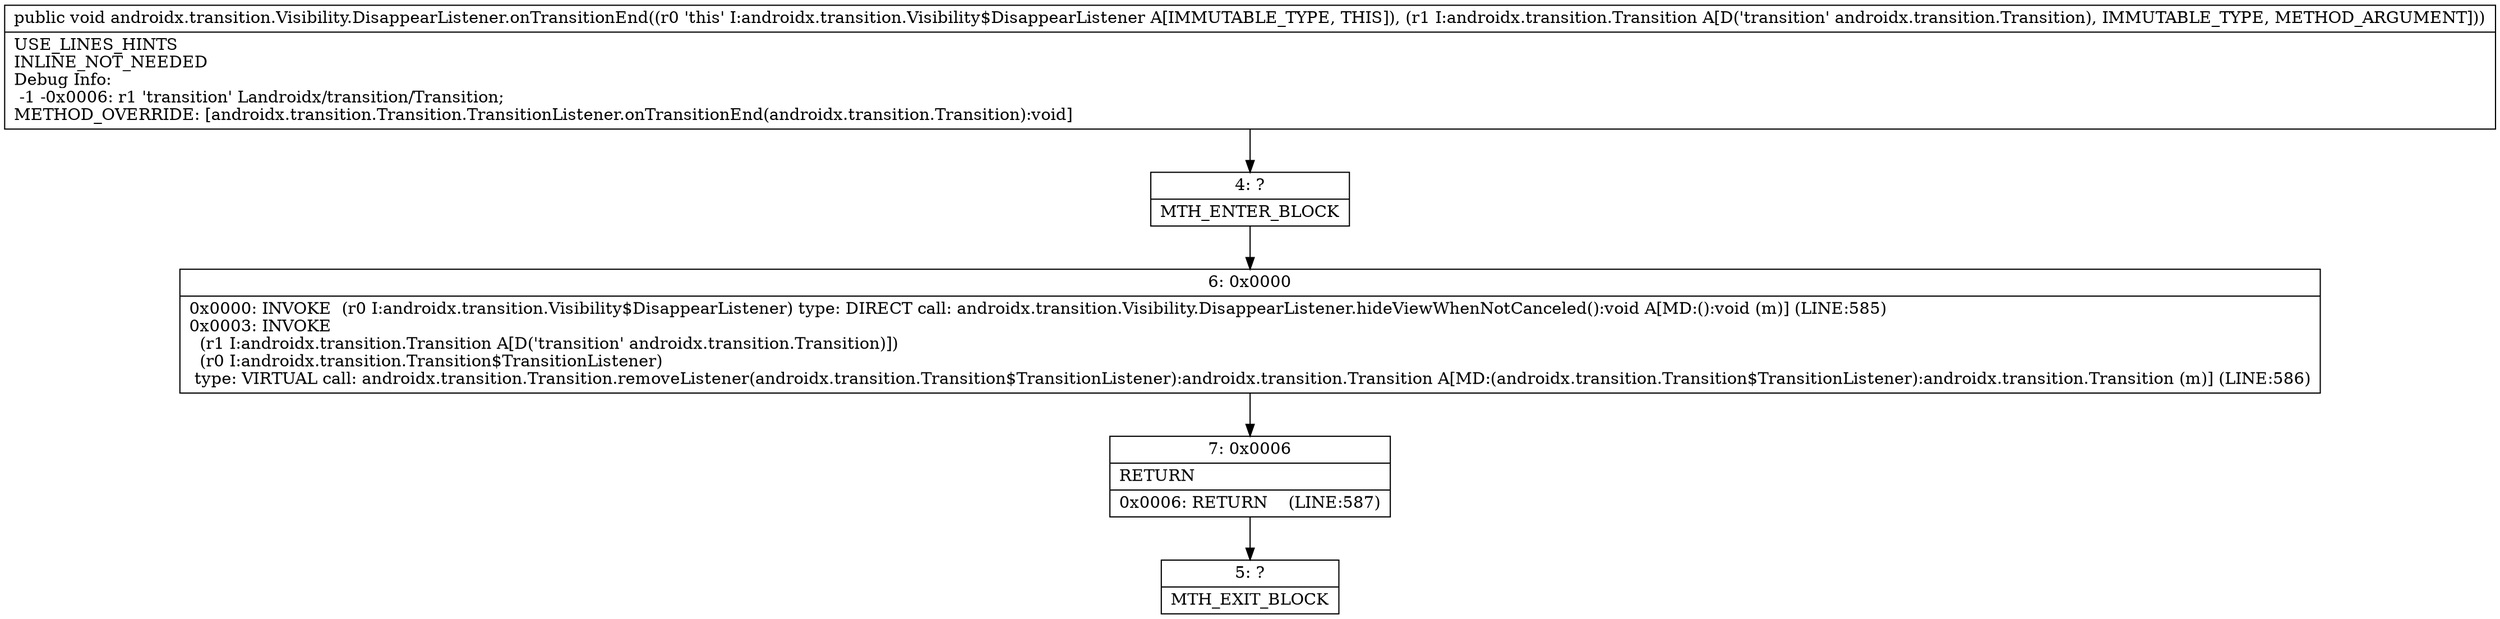 digraph "CFG forandroidx.transition.Visibility.DisappearListener.onTransitionEnd(Landroidx\/transition\/Transition;)V" {
Node_4 [shape=record,label="{4\:\ ?|MTH_ENTER_BLOCK\l}"];
Node_6 [shape=record,label="{6\:\ 0x0000|0x0000: INVOKE  (r0 I:androidx.transition.Visibility$DisappearListener) type: DIRECT call: androidx.transition.Visibility.DisappearListener.hideViewWhenNotCanceled():void A[MD:():void (m)] (LINE:585)\l0x0003: INVOKE  \l  (r1 I:androidx.transition.Transition A[D('transition' androidx.transition.Transition)])\l  (r0 I:androidx.transition.Transition$TransitionListener)\l type: VIRTUAL call: androidx.transition.Transition.removeListener(androidx.transition.Transition$TransitionListener):androidx.transition.Transition A[MD:(androidx.transition.Transition$TransitionListener):androidx.transition.Transition (m)] (LINE:586)\l}"];
Node_7 [shape=record,label="{7\:\ 0x0006|RETURN\l|0x0006: RETURN    (LINE:587)\l}"];
Node_5 [shape=record,label="{5\:\ ?|MTH_EXIT_BLOCK\l}"];
MethodNode[shape=record,label="{public void androidx.transition.Visibility.DisappearListener.onTransitionEnd((r0 'this' I:androidx.transition.Visibility$DisappearListener A[IMMUTABLE_TYPE, THIS]), (r1 I:androidx.transition.Transition A[D('transition' androidx.transition.Transition), IMMUTABLE_TYPE, METHOD_ARGUMENT]))  | USE_LINES_HINTS\lINLINE_NOT_NEEDED\lDebug Info:\l  \-1 \-0x0006: r1 'transition' Landroidx\/transition\/Transition;\lMETHOD_OVERRIDE: [androidx.transition.Transition.TransitionListener.onTransitionEnd(androidx.transition.Transition):void]\l}"];
MethodNode -> Node_4;Node_4 -> Node_6;
Node_6 -> Node_7;
Node_7 -> Node_5;
}

